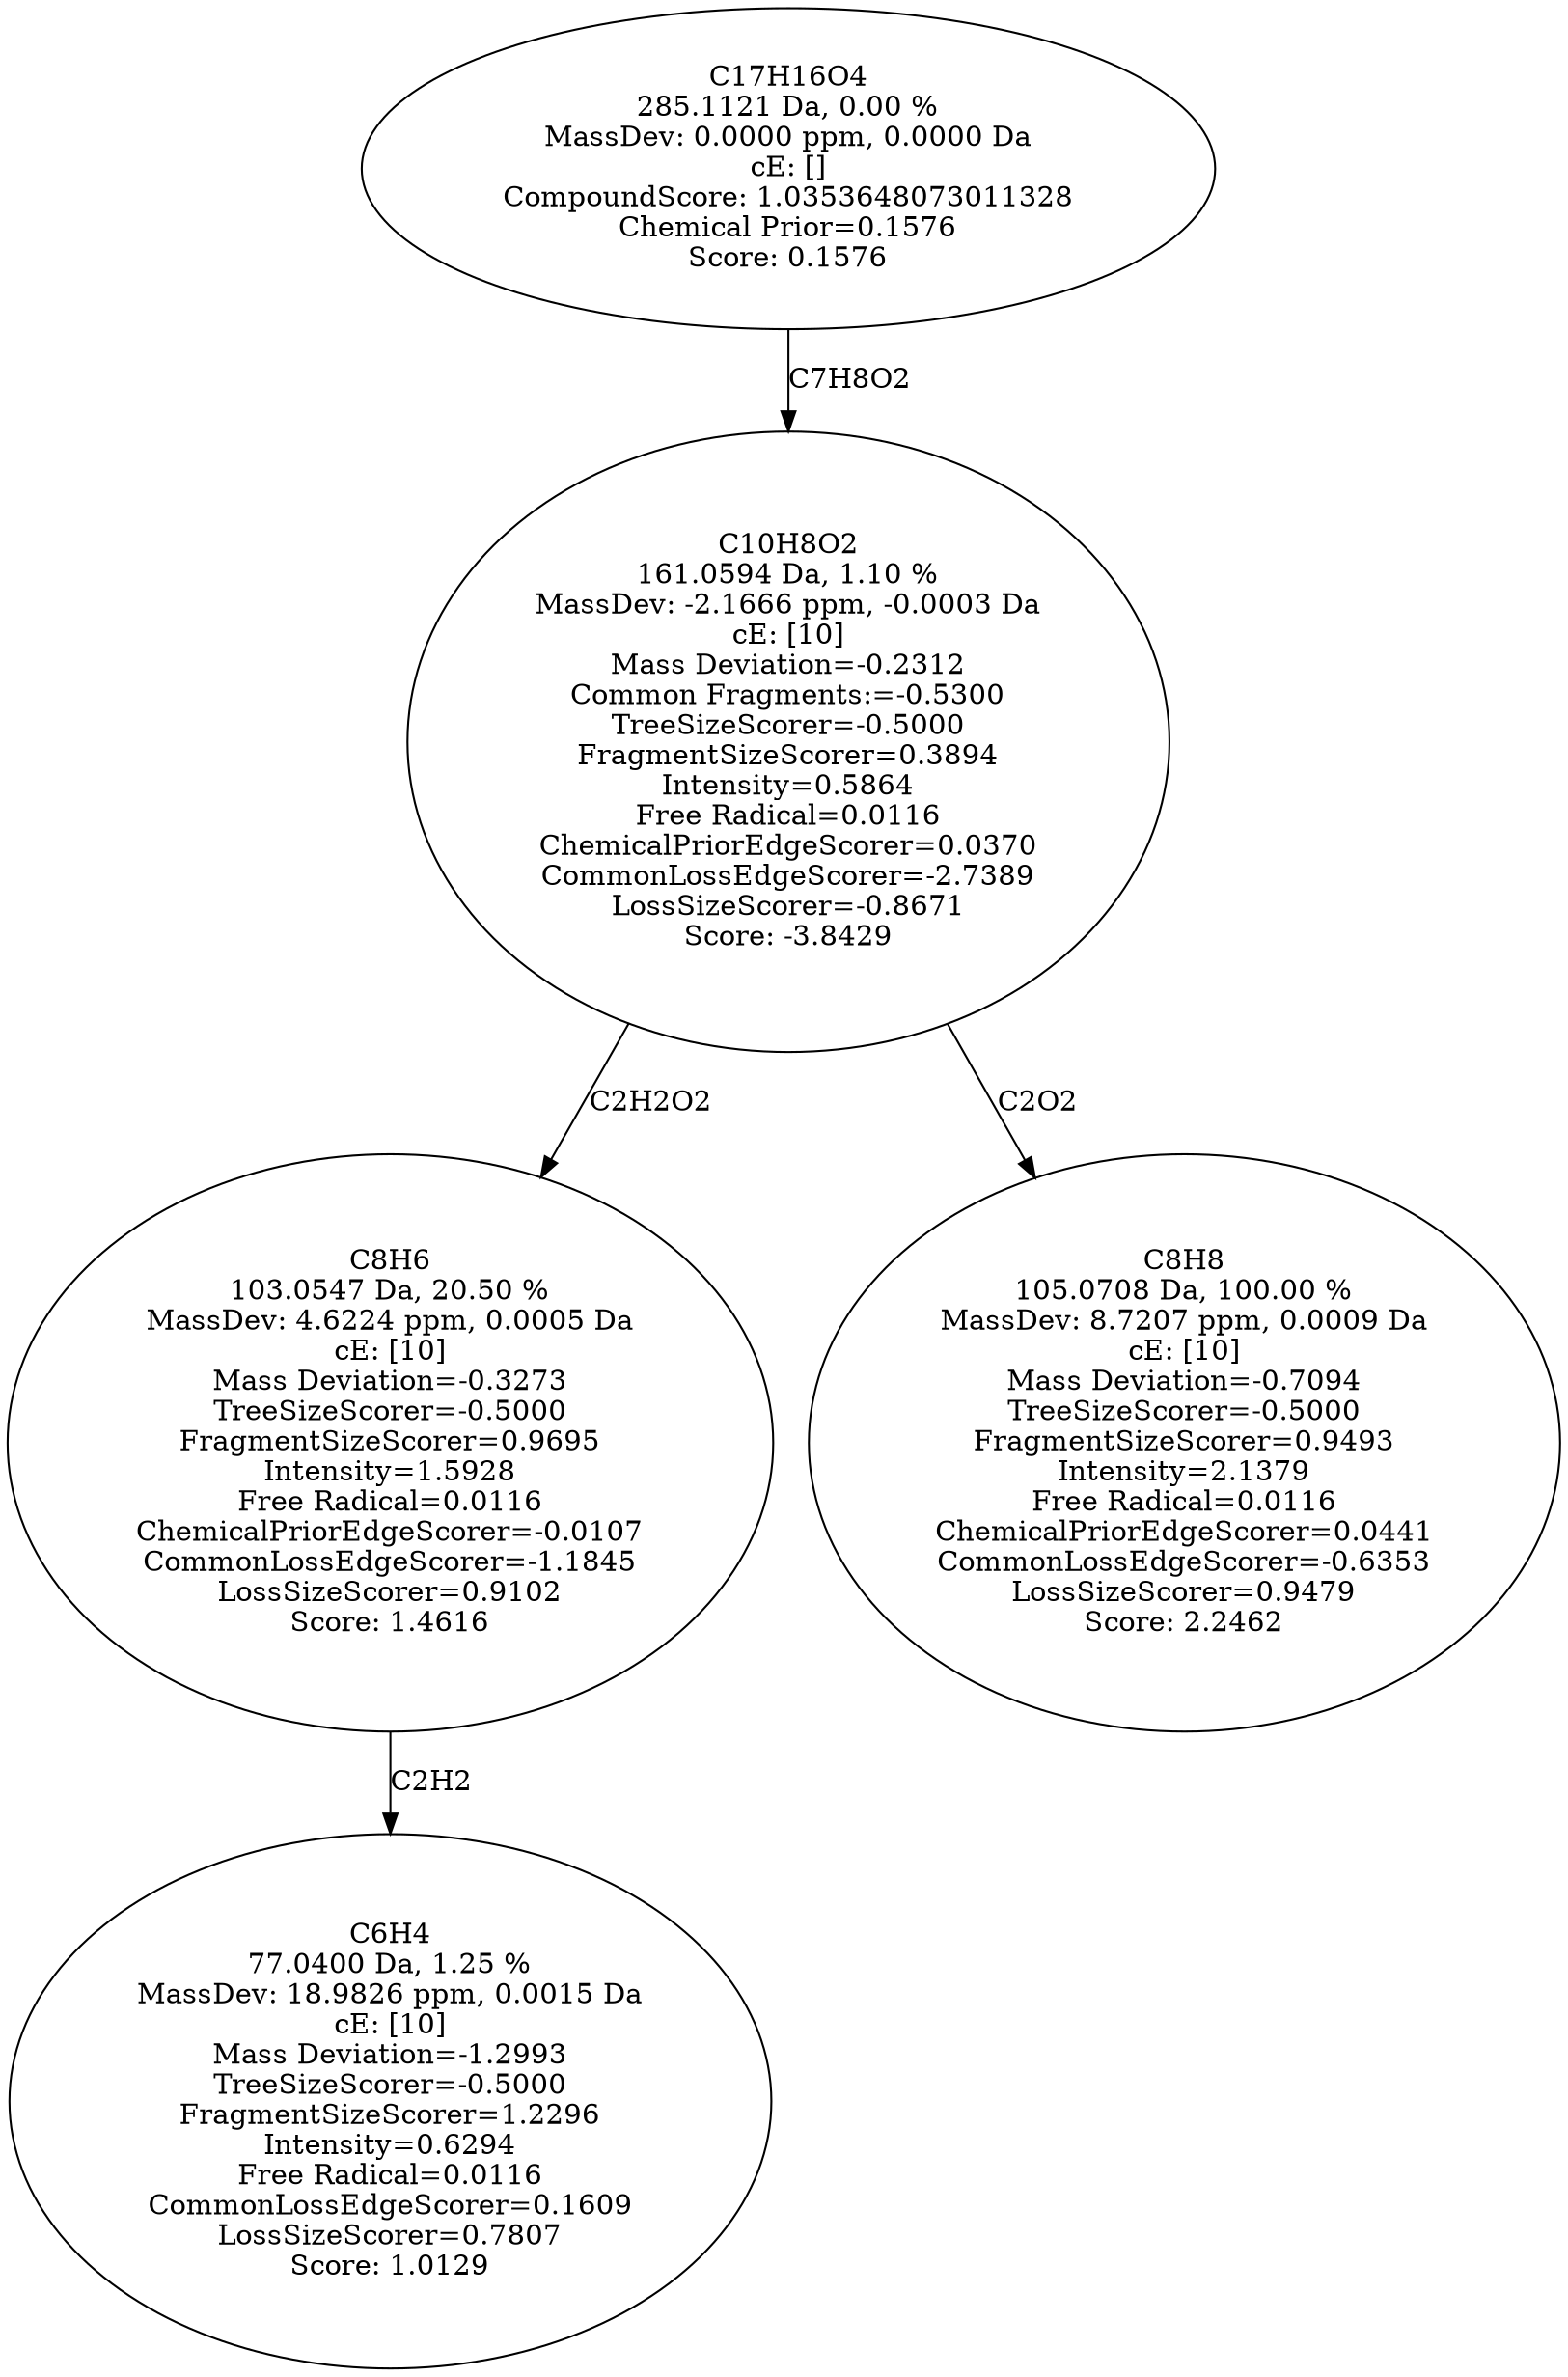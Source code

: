 strict digraph {
v1 [label="C6H4\n77.0400 Da, 1.25 %\nMassDev: 18.9826 ppm, 0.0015 Da\ncE: [10]\nMass Deviation=-1.2993\nTreeSizeScorer=-0.5000\nFragmentSizeScorer=1.2296\nIntensity=0.6294\nFree Radical=0.0116\nCommonLossEdgeScorer=0.1609\nLossSizeScorer=0.7807\nScore: 1.0129"];
v2 [label="C8H6\n103.0547 Da, 20.50 %\nMassDev: 4.6224 ppm, 0.0005 Da\ncE: [10]\nMass Deviation=-0.3273\nTreeSizeScorer=-0.5000\nFragmentSizeScorer=0.9695\nIntensity=1.5928\nFree Radical=0.0116\nChemicalPriorEdgeScorer=-0.0107\nCommonLossEdgeScorer=-1.1845\nLossSizeScorer=0.9102\nScore: 1.4616"];
v3 [label="C8H8\n105.0708 Da, 100.00 %\nMassDev: 8.7207 ppm, 0.0009 Da\ncE: [10]\nMass Deviation=-0.7094\nTreeSizeScorer=-0.5000\nFragmentSizeScorer=0.9493\nIntensity=2.1379\nFree Radical=0.0116\nChemicalPriorEdgeScorer=0.0441\nCommonLossEdgeScorer=-0.6353\nLossSizeScorer=0.9479\nScore: 2.2462"];
v4 [label="C10H8O2\n161.0594 Da, 1.10 %\nMassDev: -2.1666 ppm, -0.0003 Da\ncE: [10]\nMass Deviation=-0.2312\nCommon Fragments:=-0.5300\nTreeSizeScorer=-0.5000\nFragmentSizeScorer=0.3894\nIntensity=0.5864\nFree Radical=0.0116\nChemicalPriorEdgeScorer=0.0370\nCommonLossEdgeScorer=-2.7389\nLossSizeScorer=-0.8671\nScore: -3.8429"];
v5 [label="C17H16O4\n285.1121 Da, 0.00 %\nMassDev: 0.0000 ppm, 0.0000 Da\ncE: []\nCompoundScore: 1.0353648073011328\nChemical Prior=0.1576\nScore: 0.1576"];
v2 -> v1 [label="C2H2"];
v4 -> v2 [label="C2H2O2"];
v4 -> v3 [label="C2O2"];
v5 -> v4 [label="C7H8O2"];
}